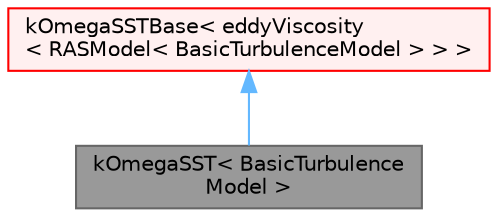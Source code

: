 digraph "kOmegaSST&lt; BasicTurbulenceModel &gt;"
{
 // LATEX_PDF_SIZE
  bgcolor="transparent";
  edge [fontname=Helvetica,fontsize=10,labelfontname=Helvetica,labelfontsize=10];
  node [fontname=Helvetica,fontsize=10,shape=box,height=0.2,width=0.4];
  Node1 [id="Node000001",label="kOmegaSST\< BasicTurbulence\lModel \>",height=0.2,width=0.4,color="gray40", fillcolor="grey60", style="filled", fontcolor="black",tooltip="Implementation of the k-omega-SST turbulence model for incompressible and compressible flows."];
  Node2 -> Node1 [id="edge1_Node000001_Node000002",dir="back",color="steelblue1",style="solid",tooltip=" "];
  Node2 [id="Node000002",label="kOmegaSSTBase\< eddyViscosity\l\< RASModel\< BasicTurbulenceModel \> \> \>",height=0.2,width=0.4,color="red", fillcolor="#FFF0F0", style="filled",URL="$classFoam_1_1kOmegaSSTBase.html",tooltip=" "];
}
